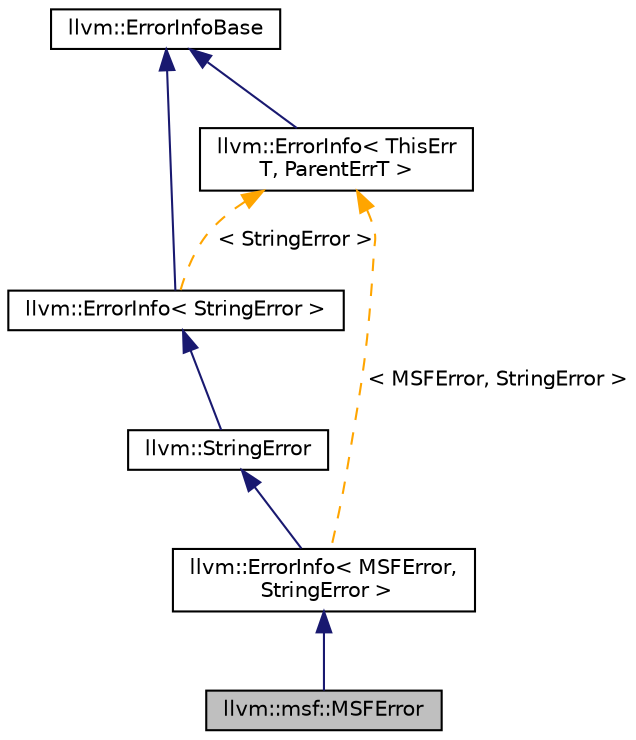 digraph "llvm::msf::MSFError"
{
 // LATEX_PDF_SIZE
  bgcolor="transparent";
  edge [fontname="Helvetica",fontsize="10",labelfontname="Helvetica",labelfontsize="10"];
  node [fontname="Helvetica",fontsize="10",shape=record];
  Node1 [label="llvm::msf::MSFError",height=0.2,width=0.4,color="black", fillcolor="grey75", style="filled", fontcolor="black",tooltip="Base class for errors originating when parsing raw PDB files."];
  Node2 -> Node1 [dir="back",color="midnightblue",fontsize="10",style="solid",fontname="Helvetica"];
  Node2 [label="llvm::ErrorInfo\< MSFError,\l StringError \>",height=0.2,width=0.4,color="black",URL="$classllvm_1_1ErrorInfo.html",tooltip=" "];
  Node3 -> Node2 [dir="back",color="midnightblue",fontsize="10",style="solid",fontname="Helvetica"];
  Node3 [label="llvm::StringError",height=0.2,width=0.4,color="black",URL="$classllvm_1_1StringError.html",tooltip="This class wraps a string in an Error."];
  Node4 -> Node3 [dir="back",color="midnightblue",fontsize="10",style="solid",fontname="Helvetica"];
  Node4 [label="llvm::ErrorInfo\< StringError \>",height=0.2,width=0.4,color="black",URL="$classllvm_1_1ErrorInfo.html",tooltip=" "];
  Node5 -> Node4 [dir="back",color="midnightblue",fontsize="10",style="solid",fontname="Helvetica"];
  Node5 [label="llvm::ErrorInfoBase",height=0.2,width=0.4,color="black",URL="$classllvm_1_1ErrorInfoBase.html",tooltip="Base class for error info classes."];
  Node6 -> Node4 [dir="back",color="orange",fontsize="10",style="dashed",label=" \< StringError \>" ,fontname="Helvetica"];
  Node6 [label="llvm::ErrorInfo\< ThisErr\lT, ParentErrT \>",height=0.2,width=0.4,color="black",URL="$classllvm_1_1ErrorInfo.html",tooltip="Base class for user error types."];
  Node5 -> Node6 [dir="back",color="midnightblue",fontsize="10",style="solid",fontname="Helvetica"];
  Node6 -> Node2 [dir="back",color="orange",fontsize="10",style="dashed",label=" \< MSFError, StringError \>" ,fontname="Helvetica"];
}
